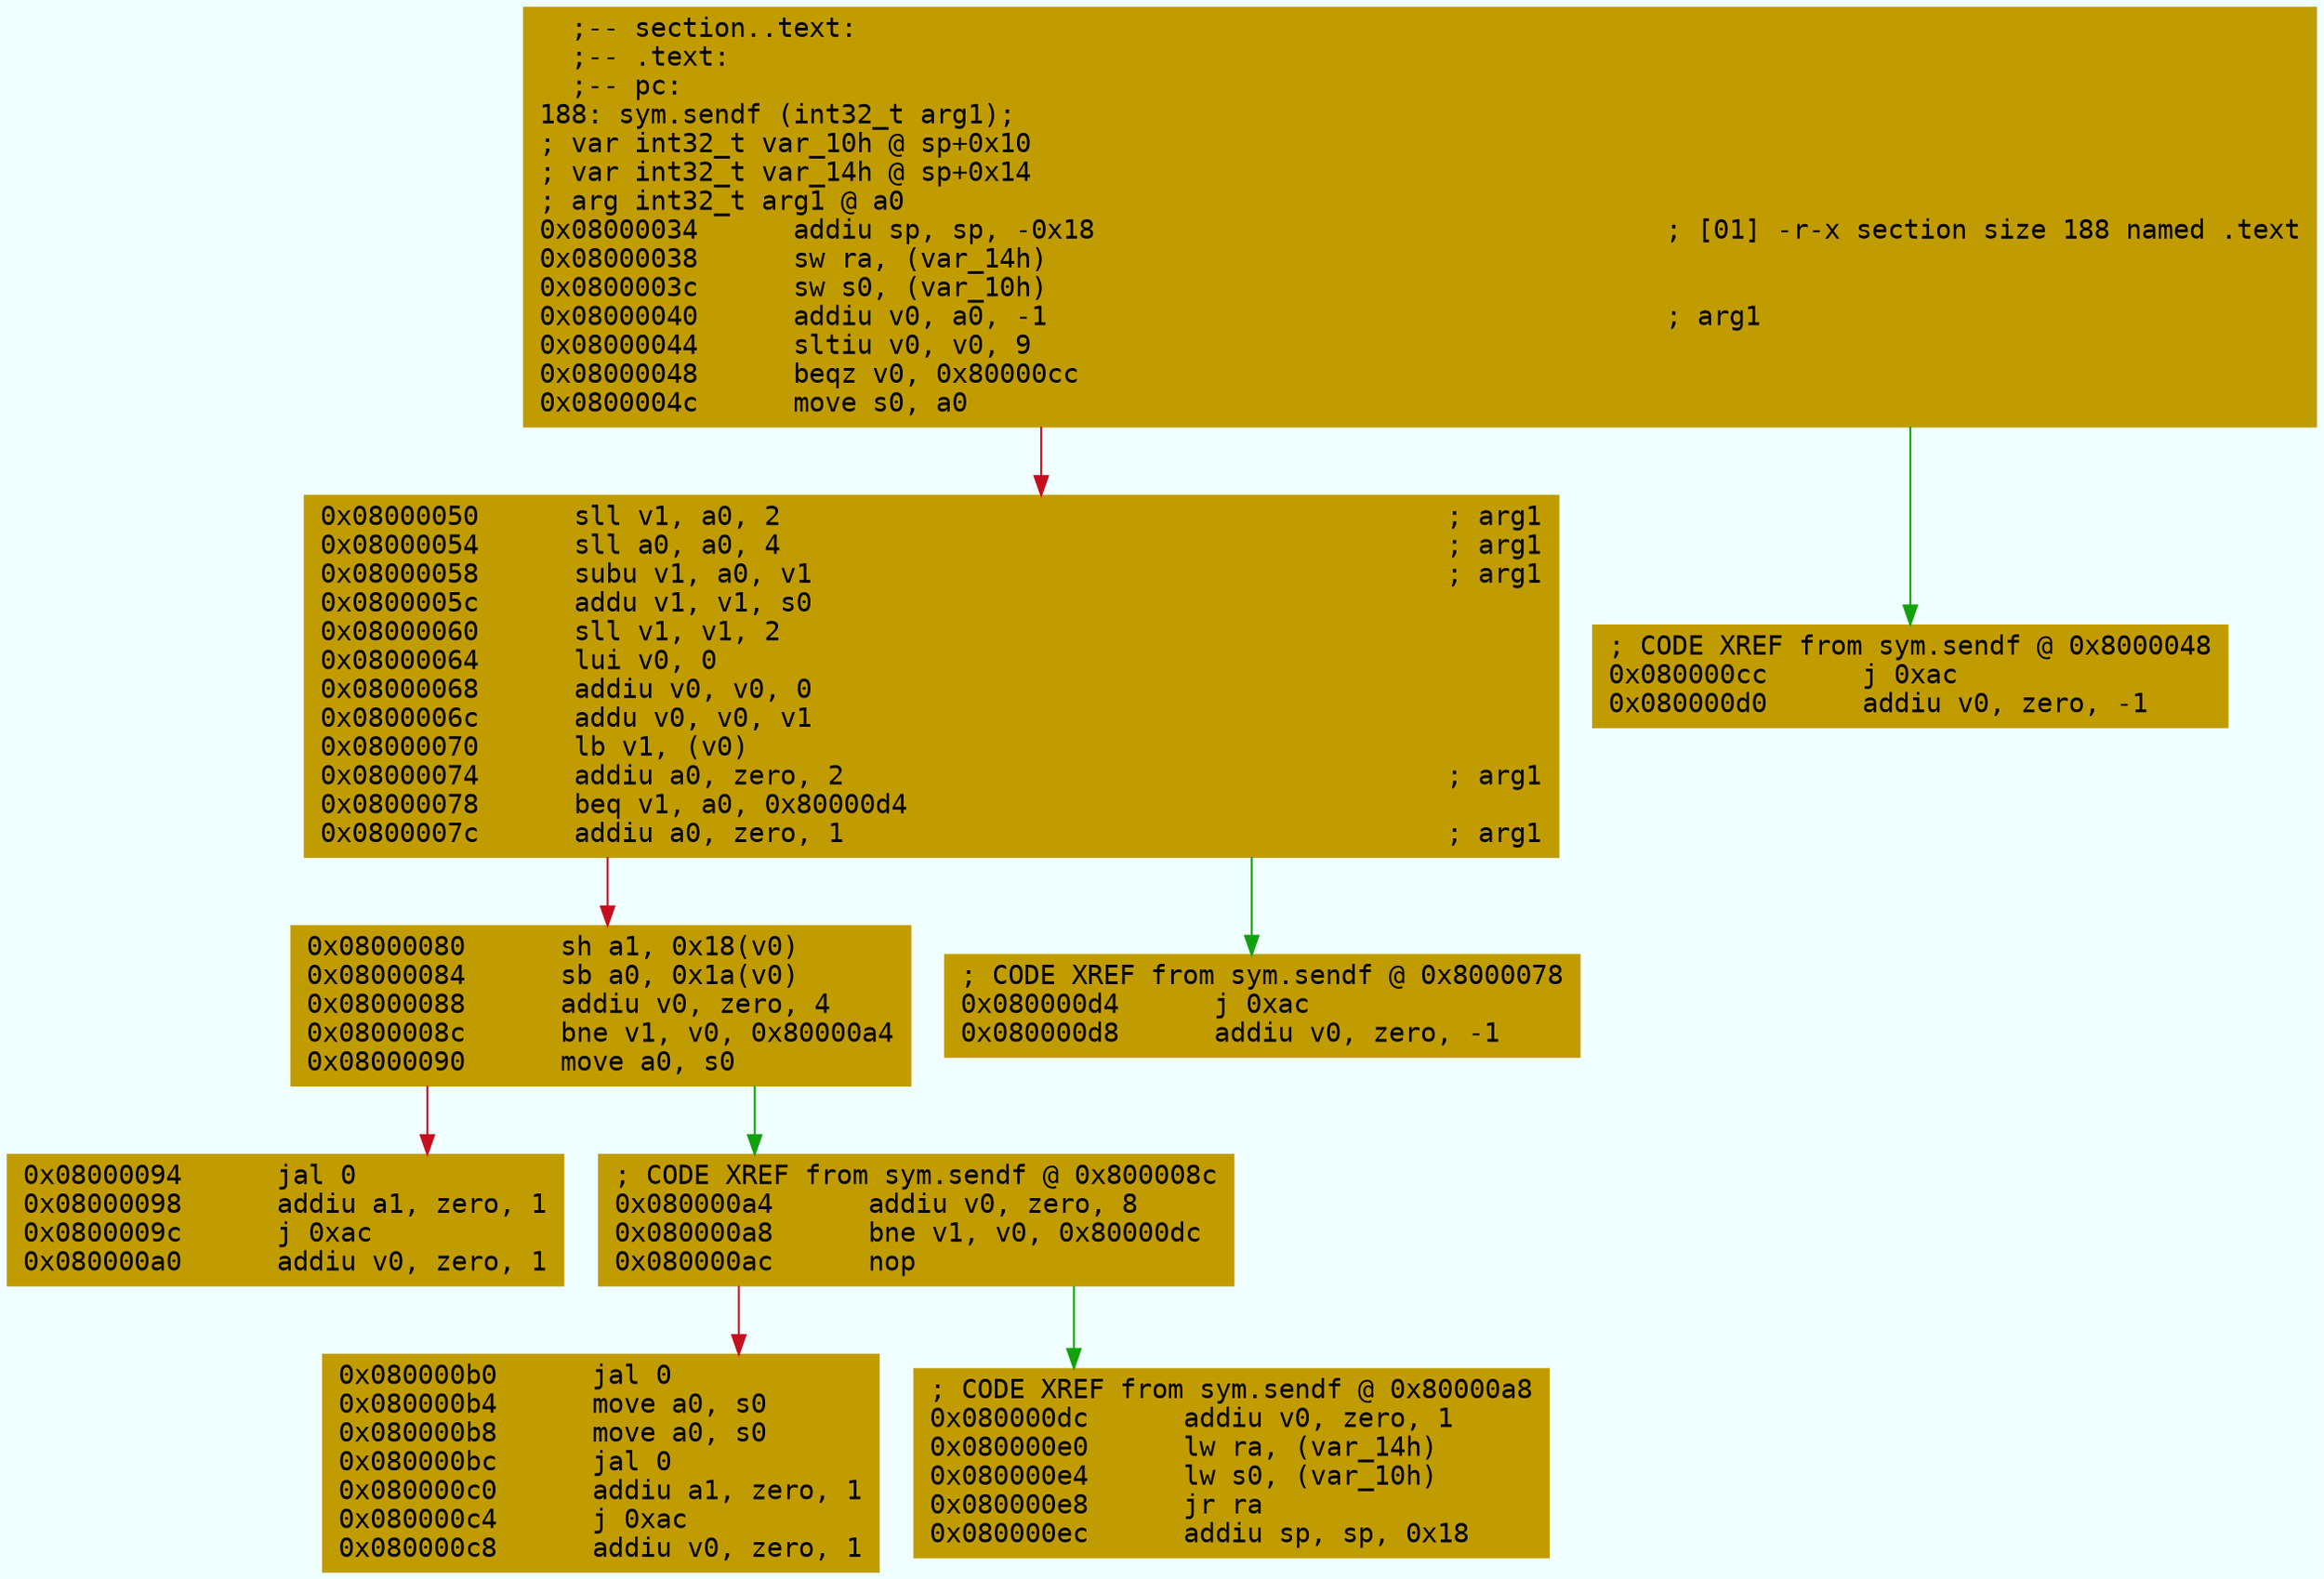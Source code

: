 digraph code {
	graph [bgcolor=azure fontsize=8 fontname="Courier" splines="ortho"];
	node [fillcolor=gray style=filled shape=box];
	edge [arrowhead="normal"];
	"0x08000034" [URL="sym.sendf/0x08000034", fillcolor="#c19c00",color="#c19c00", fontname="Courier",label="  ;-- section..text:\l  ;-- .text:\l  ;-- pc:\l188: sym.sendf (int32_t arg1);\l; var int32_t var_10h @ sp+0x10\l; var int32_t var_14h @ sp+0x14\l; arg int32_t arg1 @ a0\l0x08000034      addiu sp, sp, -0x18                                    ; [01] -r-x section size 188 named .text\l0x08000038      sw ra, (var_14h)\l0x0800003c      sw s0, (var_10h)\l0x08000040      addiu v0, a0, -1                                       ; arg1\l0x08000044      sltiu v0, v0, 9\l0x08000048      beqz v0, 0x80000cc\l0x0800004c      move s0, a0\l"]
	"0x08000050" [URL="sym.sendf/0x08000050", fillcolor="#c19c00",color="#c19c00", fontname="Courier",label="0x08000050      sll v1, a0, 2                                          ; arg1\l0x08000054      sll a0, a0, 4                                          ; arg1\l0x08000058      subu v1, a0, v1                                        ; arg1\l0x0800005c      addu v1, v1, s0\l0x08000060      sll v1, v1, 2\l0x08000064      lui v0, 0\l0x08000068      addiu v0, v0, 0\l0x0800006c      addu v0, v0, v1\l0x08000070      lb v1, (v0)\l0x08000074      addiu a0, zero, 2                                      ; arg1\l0x08000078      beq v1, a0, 0x80000d4\l0x0800007c      addiu a0, zero, 1                                      ; arg1\l"]
	"0x08000080" [URL="sym.sendf/0x08000080", fillcolor="#c19c00",color="#c19c00", fontname="Courier",label="0x08000080      sh a1, 0x18(v0)\l0x08000084      sb a0, 0x1a(v0)\l0x08000088      addiu v0, zero, 4\l0x0800008c      bne v1, v0, 0x80000a4\l0x08000090      move a0, s0\l"]
	"0x08000094" [URL="sym.sendf/0x08000094", fillcolor="#c19c00",color="#c19c00", fontname="Courier",label="0x08000094      jal 0\l0x08000098      addiu a1, zero, 1\l0x0800009c      j 0xac\l0x080000a0      addiu v0, zero, 1\l"]
	"0x080000a4" [URL="sym.sendf/0x080000a4", fillcolor="#c19c00",color="#c19c00", fontname="Courier",label="; CODE XREF from sym.sendf @ 0x800008c\l0x080000a4      addiu v0, zero, 8\l0x080000a8      bne v1, v0, 0x80000dc\l0x080000ac      nop\l"]
	"0x080000b0" [URL="sym.sendf/0x080000b0", fillcolor="#c19c00",color="#c19c00", fontname="Courier",label="0x080000b0      jal 0\l0x080000b4      move a0, s0\l0x080000b8      move a0, s0\l0x080000bc      jal 0\l0x080000c0      addiu a1, zero, 1\l0x080000c4      j 0xac\l0x080000c8      addiu v0, zero, 1\l"]
	"0x080000cc" [URL="sym.sendf/0x080000cc", fillcolor="#c19c00",color="#c19c00", fontname="Courier",label="; CODE XREF from sym.sendf @ 0x8000048\l0x080000cc      j 0xac\l0x080000d0      addiu v0, zero, -1\l"]
	"0x080000d4" [URL="sym.sendf/0x080000d4", fillcolor="#c19c00",color="#c19c00", fontname="Courier",label="; CODE XREF from sym.sendf @ 0x8000078\l0x080000d4      j 0xac\l0x080000d8      addiu v0, zero, -1\l"]
	"0x080000dc" [URL="sym.sendf/0x080000dc", fillcolor="#c19c00",color="#c19c00", fontname="Courier",label="; CODE XREF from sym.sendf @ 0x80000a8\l0x080000dc      addiu v0, zero, 1\l0x080000e0      lw ra, (var_14h)\l0x080000e4      lw s0, (var_10h)\l0x080000e8      jr ra\l0x080000ec      addiu sp, sp, 0x18\l"]
        "0x08000034" -> "0x080000cc" [color="#13a10e"];
        "0x08000034" -> "0x08000050" [color="#c50f1f"];
        "0x08000050" -> "0x080000d4" [color="#13a10e"];
        "0x08000050" -> "0x08000080" [color="#c50f1f"];
        "0x08000080" -> "0x080000a4" [color="#13a10e"];
        "0x08000080" -> "0x08000094" [color="#c50f1f"];
        "0x080000a4" -> "0x080000dc" [color="#13a10e"];
        "0x080000a4" -> "0x080000b0" [color="#c50f1f"];
}

